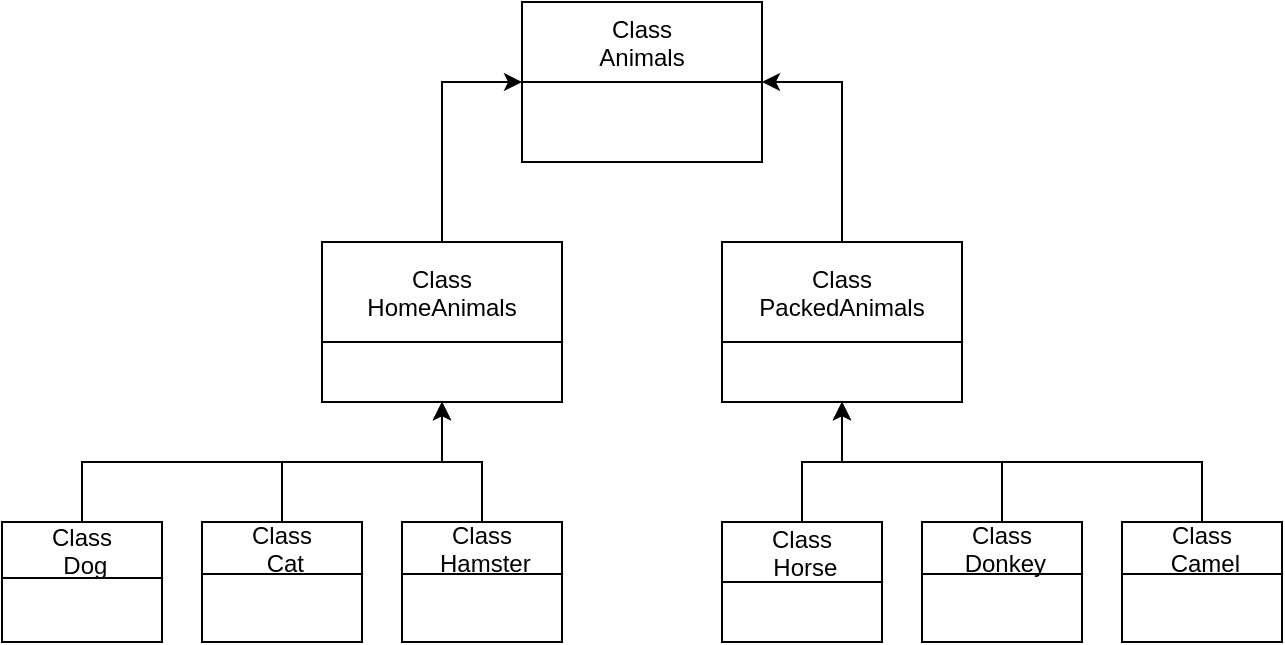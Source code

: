 <mxfile version="24.4.9" type="device">
  <diagram id="dT4_UAJD9KKSV2xhyDcy" name="Страница 1">
    <mxGraphModel dx="1388" dy="937" grid="1" gridSize="10" guides="1" tooltips="1" connect="1" arrows="1" fold="1" page="0" pageScale="1" pageWidth="827" pageHeight="1169" math="0" shadow="0">
      <root>
        <mxCell id="0" />
        <mxCell id="1" parent="0" />
        <mxCell id="fX8kSdaLMVLi7RoWcLNR-1" value="Class &#xa;Animals" style="swimlane;fontStyle=0;childLayout=stackLayout;horizontal=1;startSize=40;fillColor=none;horizontalStack=0;resizeParent=1;resizeParentMax=0;resizeLast=0;collapsible=1;marginBottom=0;" parent="1" vertex="1">
          <mxGeometry x="200" y="-40" width="120" height="80" as="geometry">
            <mxRectangle x="271" y="22" width="78" height="41" as="alternateBounds" />
          </mxGeometry>
        </mxCell>
        <mxCell id="9U74i3RK_qVC0Avno8YU-4" style="edgeStyle=orthogonalEdgeStyle;rounded=0;orthogonalLoop=1;jettySize=auto;html=1;exitX=0.5;exitY=0;exitDx=0;exitDy=0;entryX=0;entryY=0.5;entryDx=0;entryDy=0;" edge="1" parent="1" source="fX8kSdaLMVLi7RoWcLNR-5" target="fX8kSdaLMVLi7RoWcLNR-1">
          <mxGeometry relative="1" as="geometry" />
        </mxCell>
        <mxCell id="fX8kSdaLMVLi7RoWcLNR-5" value="Class &#xa;HomeAnimals" style="swimlane;fontStyle=0;childLayout=stackLayout;horizontal=1;startSize=50;fillColor=none;horizontalStack=0;resizeParent=1;resizeParentMax=0;resizeLast=0;collapsible=1;marginBottom=0;" parent="1" vertex="1">
          <mxGeometry x="100" y="80" width="120" height="80" as="geometry" />
        </mxCell>
        <mxCell id="9U74i3RK_qVC0Avno8YU-3" style="edgeStyle=orthogonalEdgeStyle;rounded=0;orthogonalLoop=1;jettySize=auto;html=1;entryX=1;entryY=0.5;entryDx=0;entryDy=0;" edge="1" parent="1" source="fX8kSdaLMVLi7RoWcLNR-9" target="fX8kSdaLMVLi7RoWcLNR-1">
          <mxGeometry relative="1" as="geometry" />
        </mxCell>
        <mxCell id="fX8kSdaLMVLi7RoWcLNR-9" value="Class&#xa;PackedAnimals" style="swimlane;fontStyle=0;childLayout=stackLayout;horizontal=1;startSize=50;fillColor=none;horizontalStack=0;resizeParent=1;resizeParentMax=0;resizeLast=0;collapsible=1;marginBottom=0;" parent="1" vertex="1">
          <mxGeometry x="300" y="80" width="120" height="80" as="geometry" />
        </mxCell>
        <mxCell id="9U74i3RK_qVC0Avno8YU-5" style="edgeStyle=orthogonalEdgeStyle;rounded=0;orthogonalLoop=1;jettySize=auto;html=1;exitX=0.5;exitY=0;exitDx=0;exitDy=0;" edge="1" parent="1" source="fX8kSdaLMVLi7RoWcLNR-15">
          <mxGeometry relative="1" as="geometry">
            <mxPoint x="160" y="160" as="targetPoint" />
            <Array as="points">
              <mxPoint x="-20" y="190" />
              <mxPoint x="160" y="190" />
            </Array>
          </mxGeometry>
        </mxCell>
        <mxCell id="fX8kSdaLMVLi7RoWcLNR-15" value="Class&#xa; Dog" style="swimlane;fontStyle=0;childLayout=stackLayout;horizontal=1;startSize=28;fillColor=none;horizontalStack=0;resizeParent=1;resizeParentMax=0;resizeLast=0;collapsible=1;marginBottom=0;" parent="1" vertex="1">
          <mxGeometry x="-60" y="220" width="80" height="60" as="geometry" />
        </mxCell>
        <mxCell id="9U74i3RK_qVC0Avno8YU-7" style="edgeStyle=orthogonalEdgeStyle;rounded=0;orthogonalLoop=1;jettySize=auto;html=1;exitX=0.5;exitY=0;exitDx=0;exitDy=0;" edge="1" parent="1" source="fX8kSdaLMVLi7RoWcLNR-19">
          <mxGeometry relative="1" as="geometry">
            <mxPoint x="160" y="160" as="targetPoint" />
            <Array as="points">
              <mxPoint x="80" y="190" />
              <mxPoint x="160" y="190" />
            </Array>
          </mxGeometry>
        </mxCell>
        <mxCell id="fX8kSdaLMVLi7RoWcLNR-19" value="Class&#xa; Cat" style="swimlane;fontStyle=0;childLayout=stackLayout;horizontal=1;startSize=26;fillColor=none;horizontalStack=0;resizeParent=1;resizeParentMax=0;resizeLast=0;collapsible=1;marginBottom=0;" parent="1" vertex="1">
          <mxGeometry x="40" y="220" width="80" height="60" as="geometry" />
        </mxCell>
        <mxCell id="9U74i3RK_qVC0Avno8YU-6" style="edgeStyle=orthogonalEdgeStyle;rounded=0;orthogonalLoop=1;jettySize=auto;html=1;entryX=0.5;entryY=1;entryDx=0;entryDy=0;" edge="1" parent="1" source="fX8kSdaLMVLi7RoWcLNR-20" target="fX8kSdaLMVLi7RoWcLNR-5">
          <mxGeometry relative="1" as="geometry">
            <Array as="points">
              <mxPoint x="180" y="190" />
              <mxPoint x="160" y="190" />
            </Array>
          </mxGeometry>
        </mxCell>
        <mxCell id="fX8kSdaLMVLi7RoWcLNR-20" value="Class&#xa; Hamster" style="swimlane;fontStyle=0;childLayout=stackLayout;horizontal=1;startSize=26;fillColor=none;horizontalStack=0;resizeParent=1;resizeParentMax=0;resizeLast=0;collapsible=1;marginBottom=0;" parent="1" vertex="1">
          <mxGeometry x="140" y="220" width="80" height="60" as="geometry" />
        </mxCell>
        <mxCell id="9U74i3RK_qVC0Avno8YU-11" style="edgeStyle=orthogonalEdgeStyle;rounded=0;orthogonalLoop=1;jettySize=auto;html=1;" edge="1" parent="1" source="fX8kSdaLMVLi7RoWcLNR-21">
          <mxGeometry relative="1" as="geometry">
            <mxPoint x="360" y="160" as="targetPoint" />
            <Array as="points">
              <mxPoint x="540" y="190" />
              <mxPoint x="360" y="190" />
            </Array>
          </mxGeometry>
        </mxCell>
        <mxCell id="fX8kSdaLMVLi7RoWcLNR-21" value="Class&#xa; Camel" style="swimlane;fontStyle=0;childLayout=stackLayout;horizontal=1;startSize=26;fillColor=none;horizontalStack=0;resizeParent=1;resizeParentMax=0;resizeLast=0;collapsible=1;marginBottom=0;" parent="1" vertex="1">
          <mxGeometry x="500" y="220" width="80" height="60" as="geometry" />
        </mxCell>
        <mxCell id="9U74i3RK_qVC0Avno8YU-9" style="edgeStyle=orthogonalEdgeStyle;rounded=0;orthogonalLoop=1;jettySize=auto;html=1;" edge="1" parent="1" source="fX8kSdaLMVLi7RoWcLNR-22">
          <mxGeometry relative="1" as="geometry">
            <mxPoint x="360" y="160" as="targetPoint" />
            <Array as="points">
              <mxPoint x="440" y="190" />
              <mxPoint x="360" y="190" />
            </Array>
          </mxGeometry>
        </mxCell>
        <mxCell id="fX8kSdaLMVLi7RoWcLNR-22" value="Class&#xa; Donkey" style="swimlane;fontStyle=0;childLayout=stackLayout;horizontal=1;startSize=26;fillColor=none;horizontalStack=0;resizeParent=1;resizeParentMax=0;resizeLast=0;collapsible=1;marginBottom=0;" parent="1" vertex="1">
          <mxGeometry x="400" y="220" width="80" height="60" as="geometry" />
        </mxCell>
        <mxCell id="9U74i3RK_qVC0Avno8YU-8" style="edgeStyle=orthogonalEdgeStyle;rounded=0;orthogonalLoop=1;jettySize=auto;html=1;entryX=0.5;entryY=1;entryDx=0;entryDy=0;" edge="1" parent="1" source="fX8kSdaLMVLi7RoWcLNR-23" target="fX8kSdaLMVLi7RoWcLNR-9">
          <mxGeometry relative="1" as="geometry" />
        </mxCell>
        <mxCell id="fX8kSdaLMVLi7RoWcLNR-23" value="Class&#xa; Horse" style="swimlane;fontStyle=0;childLayout=stackLayout;horizontal=1;startSize=30;fillColor=none;horizontalStack=0;resizeParent=1;resizeParentMax=0;resizeLast=0;collapsible=1;marginBottom=0;" parent="1" vertex="1">
          <mxGeometry x="300" y="220" width="80" height="60" as="geometry" />
        </mxCell>
      </root>
    </mxGraphModel>
  </diagram>
</mxfile>
